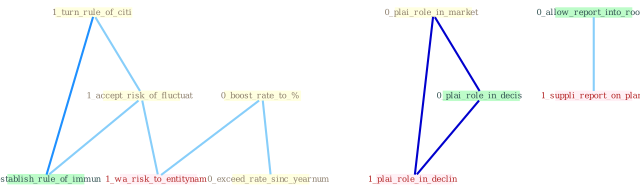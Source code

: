 Graph G{ 
    node
    [shape=polygon,style=filled,width=.5,height=.06,color="#BDFCC9",fixedsize=true,fontsize=4,
    fontcolor="#2f4f4f"];
    {node
    [color="#ffffe0", fontcolor="#8b7d6b"] "1_turn_rule_of_citi " "0_plai_role_in_market " "1_accept_risk_of_fluctuat " "0_boost_rate_to_% " "0_exceed_rate_sinc_yearnum "}
{node [color="#fff0f5", fontcolor="#b22222"] "1_wa_risk_to_entitynam " "1_plai_role_in_declin " "1_suppli_report_on_plan "}
edge [color="#B0E2FF"];

	"1_turn_rule_of_citi " -- "1_accept_risk_of_fluctuat " [w="1", color="#87cefa" ];
	"1_turn_rule_of_citi " -- "1_establish_rule_of_immun " [w="2", color="#1e90ff" , len=0.8];
	"0_plai_role_in_market " -- "0_plai_role_in_decis " [w="3", color="#0000cd" , len=0.6];
	"0_plai_role_in_market " -- "1_plai_role_in_declin " [w="3", color="#0000cd" , len=0.6];
	"1_accept_risk_of_fluctuat " -- "1_wa_risk_to_entitynam " [w="1", color="#87cefa" ];
	"1_accept_risk_of_fluctuat " -- "1_establish_rule_of_immun " [w="1", color="#87cefa" ];
	"0_boost_rate_to_% " -- "0_exceed_rate_sinc_yearnum " [w="1", color="#87cefa" ];
	"0_boost_rate_to_% " -- "1_wa_risk_to_entitynam " [w="1", color="#87cefa" ];
	"0_plai_role_in_decis " -- "1_plai_role_in_declin " [w="3", color="#0000cd" , len=0.6];
	"0_allow_report_into_room " -- "1_suppli_report_on_plan " [w="1", color="#87cefa" ];
}